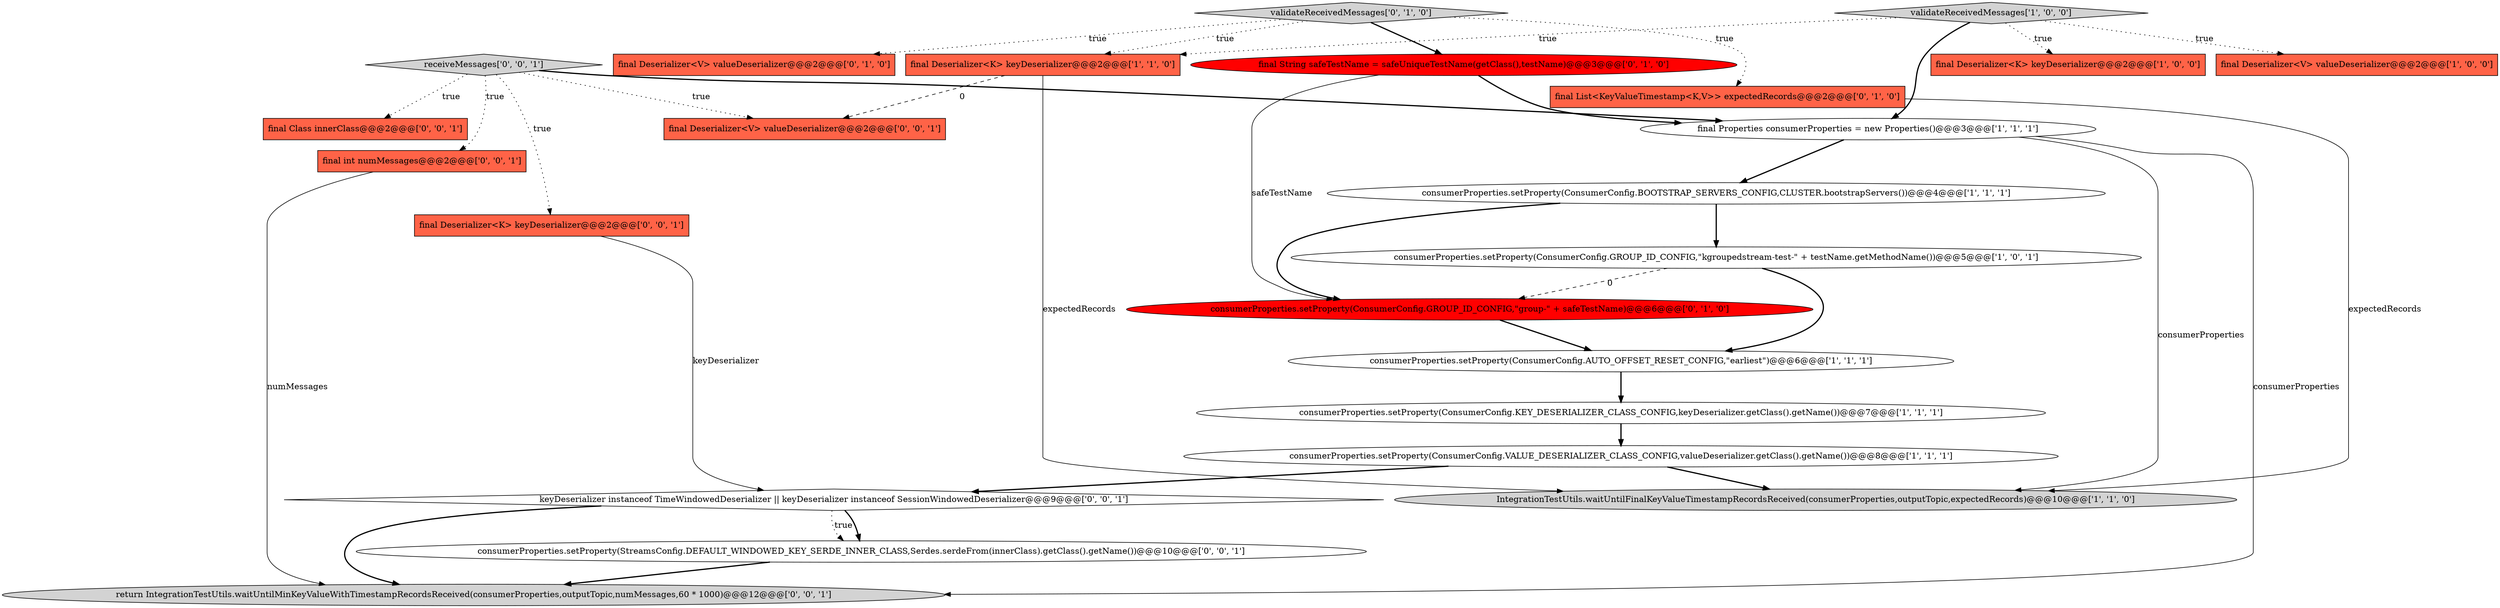 digraph {
3 [style = filled, label = "IntegrationTestUtils.waitUntilFinalKeyValueTimestampRecordsReceived(consumerProperties,outputTopic,expectedRecords)@@@10@@@['1', '1', '0']", fillcolor = lightgray, shape = ellipse image = "AAA0AAABBB1BBB"];
16 [style = filled, label = "final int numMessages@@@2@@@['0', '0', '1']", fillcolor = tomato, shape = box image = "AAA0AAABBB3BBB"];
12 [style = filled, label = "consumerProperties.setProperty(ConsumerConfig.GROUP_ID_CONFIG,\"group-\" + safeTestName)@@@6@@@['0', '1', '0']", fillcolor = red, shape = ellipse image = "AAA1AAABBB2BBB"];
19 [style = filled, label = "keyDeserializer instanceof TimeWindowedDeserializer || keyDeserializer instanceof SessionWindowedDeserializer@@@9@@@['0', '0', '1']", fillcolor = white, shape = diamond image = "AAA0AAABBB3BBB"];
6 [style = filled, label = "final Deserializer<K> keyDeserializer@@@2@@@['1', '0', '0']", fillcolor = tomato, shape = box image = "AAA0AAABBB1BBB"];
18 [style = filled, label = "final Class innerClass@@@2@@@['0', '0', '1']", fillcolor = tomato, shape = box image = "AAA0AAABBB3BBB"];
8 [style = filled, label = "final Properties consumerProperties = new Properties()@@@3@@@['1', '1', '1']", fillcolor = white, shape = ellipse image = "AAA0AAABBB1BBB"];
2 [style = filled, label = "consumerProperties.setProperty(ConsumerConfig.AUTO_OFFSET_RESET_CONFIG,\"earliest\")@@@6@@@['1', '1', '1']", fillcolor = white, shape = ellipse image = "AAA0AAABBB1BBB"];
7 [style = filled, label = "consumerProperties.setProperty(ConsumerConfig.KEY_DESERIALIZER_CLASS_CONFIG,keyDeserializer.getClass().getName())@@@7@@@['1', '1', '1']", fillcolor = white, shape = ellipse image = "AAA0AAABBB1BBB"];
20 [style = filled, label = "consumerProperties.setProperty(StreamsConfig.DEFAULT_WINDOWED_KEY_SERDE_INNER_CLASS,Serdes.serdeFrom(innerClass).getClass().getName())@@@10@@@['0', '0', '1']", fillcolor = white, shape = ellipse image = "AAA0AAABBB3BBB"];
23 [style = filled, label = "final Deserializer<V> valueDeserializer@@@2@@@['0', '0', '1']", fillcolor = tomato, shape = box image = "AAA0AAABBB3BBB"];
14 [style = filled, label = "final Deserializer<V> valueDeserializer@@@2@@@['0', '1', '0']", fillcolor = tomato, shape = box image = "AAA0AAABBB2BBB"];
22 [style = filled, label = "final Deserializer<K> keyDeserializer@@@2@@@['0', '0', '1']", fillcolor = tomato, shape = box image = "AAA0AAABBB3BBB"];
9 [style = filled, label = "consumerProperties.setProperty(ConsumerConfig.GROUP_ID_CONFIG,\"kgroupedstream-test-\" + testName.getMethodName())@@@5@@@['1', '0', '1']", fillcolor = white, shape = ellipse image = "AAA0AAABBB1BBB"];
1 [style = filled, label = "consumerProperties.setProperty(ConsumerConfig.BOOTSTRAP_SERVERS_CONFIG,CLUSTER.bootstrapServers())@@@4@@@['1', '1', '1']", fillcolor = white, shape = ellipse image = "AAA0AAABBB1BBB"];
21 [style = filled, label = "receiveMessages['0', '0', '1']", fillcolor = lightgray, shape = diamond image = "AAA0AAABBB3BBB"];
0 [style = filled, label = "consumerProperties.setProperty(ConsumerConfig.VALUE_DESERIALIZER_CLASS_CONFIG,valueDeserializer.getClass().getName())@@@8@@@['1', '1', '1']", fillcolor = white, shape = ellipse image = "AAA0AAABBB1BBB"];
13 [style = filled, label = "validateReceivedMessages['0', '1', '0']", fillcolor = lightgray, shape = diamond image = "AAA0AAABBB2BBB"];
15 [style = filled, label = "final String safeTestName = safeUniqueTestName(getClass(),testName)@@@3@@@['0', '1', '0']", fillcolor = red, shape = ellipse image = "AAA1AAABBB2BBB"];
5 [style = filled, label = "final Deserializer<V> valueDeserializer@@@2@@@['1', '0', '0']", fillcolor = tomato, shape = box image = "AAA0AAABBB1BBB"];
17 [style = filled, label = "return IntegrationTestUtils.waitUntilMinKeyValueWithTimestampRecordsReceived(consumerProperties,outputTopic,numMessages,60 * 1000)@@@12@@@['0', '0', '1']", fillcolor = lightgray, shape = ellipse image = "AAA0AAABBB3BBB"];
10 [style = filled, label = "final Deserializer<K> keyDeserializer@@@2@@@['1', '1', '0']", fillcolor = tomato, shape = box image = "AAA0AAABBB1BBB"];
4 [style = filled, label = "validateReceivedMessages['1', '0', '0']", fillcolor = lightgray, shape = diamond image = "AAA0AAABBB1BBB"];
11 [style = filled, label = "final List<KeyValueTimestamp<K,V>> expectedRecords@@@2@@@['0', '1', '0']", fillcolor = tomato, shape = box image = "AAA0AAABBB2BBB"];
4->6 [style = dotted, label="true"];
16->17 [style = solid, label="numMessages"];
0->3 [style = bold, label=""];
4->5 [style = dotted, label="true"];
20->17 [style = bold, label=""];
22->19 [style = solid, label="keyDeserializer"];
9->2 [style = bold, label=""];
0->19 [style = bold, label=""];
4->10 [style = dotted, label="true"];
21->18 [style = dotted, label="true"];
19->20 [style = dotted, label="true"];
19->20 [style = bold, label=""];
21->8 [style = bold, label=""];
15->12 [style = solid, label="safeTestName"];
21->22 [style = dotted, label="true"];
7->0 [style = bold, label=""];
19->17 [style = bold, label=""];
13->10 [style = dotted, label="true"];
1->9 [style = bold, label=""];
8->1 [style = bold, label=""];
12->2 [style = bold, label=""];
8->3 [style = solid, label="consumerProperties"];
10->3 [style = solid, label="expectedRecords"];
21->23 [style = dotted, label="true"];
1->12 [style = bold, label=""];
4->8 [style = bold, label=""];
13->11 [style = dotted, label="true"];
9->12 [style = dashed, label="0"];
13->15 [style = bold, label=""];
2->7 [style = bold, label=""];
21->16 [style = dotted, label="true"];
11->3 [style = solid, label="expectedRecords"];
13->14 [style = dotted, label="true"];
8->17 [style = solid, label="consumerProperties"];
15->8 [style = bold, label=""];
10->23 [style = dashed, label="0"];
}
